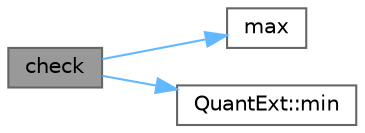 digraph "check"
{
 // INTERACTIVE_SVG=YES
 // LATEX_PDF_SIZE
  bgcolor="transparent";
  edge [fontname=Helvetica,fontsize=10,labelfontname=Helvetica,labelfontsize=10];
  node [fontname=Helvetica,fontsize=10,shape=box,height=0.2,width=0.4];
  rankdir="LR";
  Node1 [label="check",height=0.2,width=0.4,color="gray40", fillcolor="grey60", style="filled", fontcolor="black",tooltip="Basic checks."];
  Node1 -> Node2 [color="steelblue1",style="solid"];
  Node2 [label="max",height=0.2,width=0.4,color="grey40", fillcolor="white", style="filled",URL="C:/dev/ORE/documentation/QuantExt/doc/quantext.tag$namespace_quant_ext.html#a0780e43df89be3d7f7671eca2418cdd1",tooltip=" "];
  Node1 -> Node3 [color="steelblue1",style="solid"];
  Node3 [label="QuantExt::min",height=0.2,width=0.4,color="grey40", fillcolor="white", style="filled",URL="C:/dev/ORE/documentation/QuantExt/doc/quantext.tag$namespace_quant_ext.html#afe4df8f9c3657399dd532e1d3c895dfa",tooltip=" "];
}
